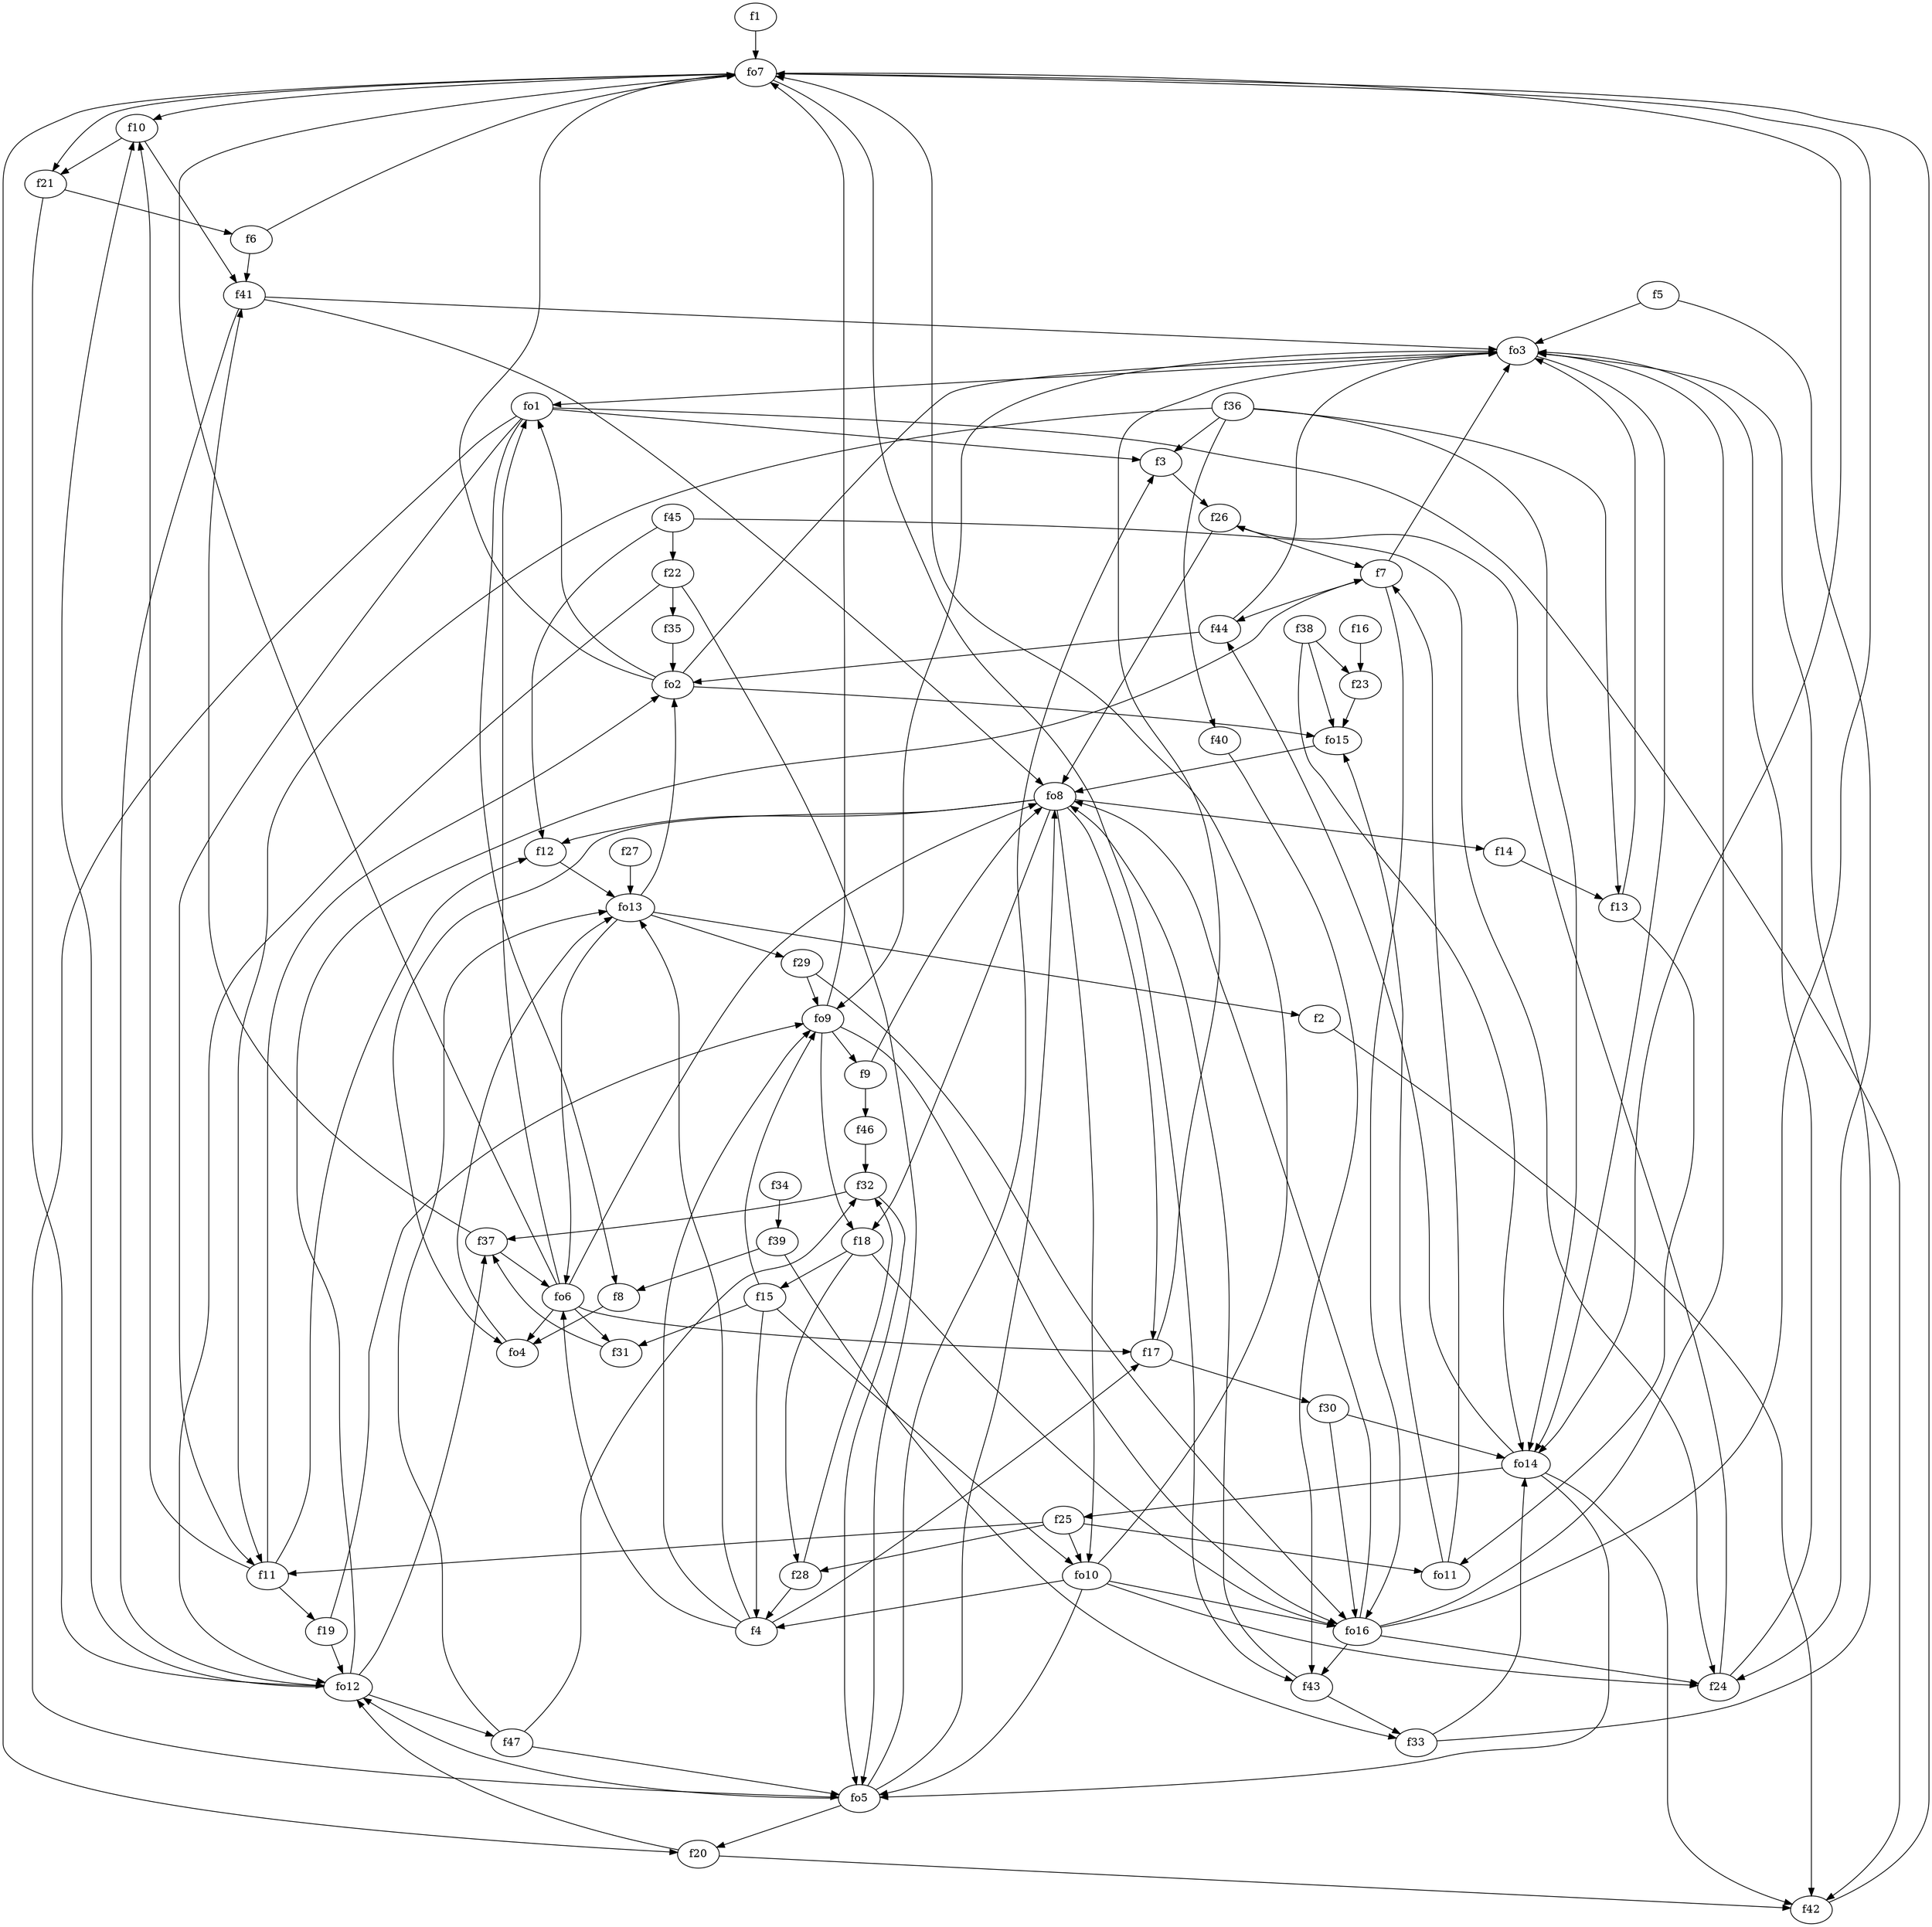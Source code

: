 strict digraph  {
f1;
f2;
f3;
f4;
f5;
f6;
f7;
f8;
f9;
f10;
f11;
f12;
f13;
f14;
f15;
f16;
f17;
f18;
f19;
f20;
f21;
f22;
f23;
f24;
f25;
f26;
f27;
f28;
f29;
f30;
f31;
f32;
f33;
f34;
f35;
f36;
f37;
f38;
f39;
f40;
f41;
f42;
f43;
f44;
f45;
f46;
f47;
fo1;
fo2;
fo3;
fo4;
fo5;
fo6;
fo7;
fo8;
fo9;
fo10;
fo11;
fo12;
fo13;
fo14;
fo15;
fo16;
f1 -> fo7  [weight=2];
f2 -> f42  [weight=2];
f3 -> f26  [weight=2];
f4 -> f17  [weight=2];
f4 -> fo13  [weight=2];
f4 -> fo9  [weight=2];
f4 -> fo6  [weight=2];
f5 -> fo3  [weight=2];
f5 -> f24  [weight=2];
f6 -> fo7  [weight=2];
f6 -> f41  [weight=2];
f7 -> fo16  [weight=2];
f7 -> fo3  [weight=2];
f7 -> f44  [weight=2];
f8 -> fo4  [weight=2];
f9 -> f46  [weight=2];
f9 -> fo8  [weight=2];
f10 -> f41  [weight=2];
f10 -> f21  [weight=2];
f11 -> f12  [weight=2];
f11 -> fo2  [weight=2];
f11 -> f10  [weight=2];
f11 -> f19  [weight=2];
f12 -> fo13  [weight=2];
f13 -> fo11  [weight=2];
f13 -> fo3  [weight=2];
f14 -> f13  [weight=2];
f15 -> f31  [weight=2];
f15 -> f4  [weight=2];
f15 -> fo10  [weight=2];
f15 -> fo9  [weight=2];
f16 -> f23  [weight=2];
f17 -> f30  [weight=2];
f17 -> fo3  [weight=2];
f18 -> fo16  [weight=2];
f18 -> f15  [weight=2];
f18 -> f28  [weight=2];
f19 -> fo12  [weight=2];
f19 -> fo9  [weight=2];
f20 -> f42  [weight=2];
f20 -> fo12  [weight=2];
f21 -> f6  [weight=2];
f21 -> fo12  [weight=2];
f22 -> fo5  [weight=2];
f22 -> f35  [weight=2];
f22 -> fo12  [weight=2];
f23 -> fo15  [weight=2];
f24 -> f26  [weight=2];
f24 -> fo3  [weight=2];
f25 -> fo11  [weight=2];
f25 -> f28  [weight=2];
f25 -> f11  [weight=2];
f25 -> fo10  [weight=2];
f26 -> fo8  [weight=2];
f26 -> f7  [weight=2];
f27 -> fo13  [weight=2];
f28 -> f32  [weight=2];
f28 -> f4  [weight=2];
f29 -> fo9  [weight=2];
f29 -> fo16  [weight=2];
f30 -> fo16  [weight=2];
f30 -> fo14  [weight=2];
f31 -> f37  [weight=2];
f32 -> f37  [weight=2];
f32 -> fo5  [weight=2];
f33 -> fo14  [weight=2];
f33 -> fo3  [weight=2];
f34 -> f39  [weight=2];
f35 -> fo2  [weight=2];
f36 -> f11  [weight=2];
f36 -> fo14  [weight=2];
f36 -> f3  [weight=2];
f36 -> f13  [weight=2];
f36 -> f40  [weight=2];
f37 -> f41  [weight=2];
f37 -> fo6  [weight=2];
f38 -> f23  [weight=2];
f38 -> fo14  [weight=2];
f38 -> fo15  [weight=2];
f39 -> f8  [weight=2];
f39 -> f33  [weight=2];
f40 -> f43  [weight=2];
f41 -> fo3  [weight=2];
f41 -> fo8  [weight=2];
f41 -> fo12  [weight=2];
f42 -> fo7  [weight=2];
f43 -> fo8  [weight=2];
f43 -> f33  [weight=2];
f44 -> fo2  [weight=2];
f44 -> fo3  [weight=2];
f45 -> f12  [weight=2];
f45 -> f22  [weight=2];
f45 -> f24  [weight=2];
f46 -> f32  [weight=2];
f47 -> f32  [weight=2];
f47 -> fo13  [weight=2];
f47 -> fo5  [weight=2];
fo1 -> fo5  [weight=2];
fo1 -> f8  [weight=2];
fo1 -> f11  [weight=2];
fo1 -> f3  [weight=2];
fo1 -> f42  [weight=2];
fo2 -> fo15  [weight=2];
fo2 -> fo1  [weight=2];
fo2 -> fo7  [weight=2];
fo2 -> fo3  [weight=2];
fo3 -> fo9  [weight=2];
fo3 -> fo14  [weight=2];
fo3 -> fo1  [weight=2];
fo4 -> fo13  [weight=2];
fo5 -> fo12  [weight=2];
fo5 -> fo8  [weight=2];
fo5 -> f20  [weight=2];
fo5 -> f3  [weight=2];
fo6 -> f31  [weight=2];
fo6 -> f17  [weight=2];
fo6 -> fo8  [weight=2];
fo6 -> fo4  [weight=2];
fo6 -> fo1  [weight=2];
fo6 -> fo7  [weight=2];
fo7 -> fo14  [weight=2];
fo7 -> f20  [weight=2];
fo7 -> f10  [weight=2];
fo7 -> f43  [weight=2];
fo7 -> f21  [weight=2];
fo8 -> f17  [weight=2];
fo8 -> f14  [weight=2];
fo8 -> fo10  [weight=2];
fo8 -> f18  [weight=2];
fo8 -> fo4  [weight=2];
fo8 -> f12  [weight=2];
fo9 -> fo16  [weight=2];
fo9 -> f18  [weight=2];
fo9 -> f9  [weight=2];
fo9 -> fo7  [weight=2];
fo10 -> fo16  [weight=2];
fo10 -> f24  [weight=2];
fo10 -> fo5  [weight=2];
fo10 -> f4  [weight=2];
fo10 -> fo7  [weight=2];
fo11 -> f7  [weight=2];
fo11 -> fo15  [weight=2];
fo12 -> f37  [weight=2];
fo12 -> f10  [weight=2];
fo12 -> f47  [weight=2];
fo12 -> f7  [weight=2];
fo13 -> fo2  [weight=2];
fo13 -> fo6  [weight=2];
fo13 -> f2  [weight=2];
fo13 -> f29  [weight=2];
fo14 -> f42  [weight=2];
fo14 -> fo5  [weight=2];
fo14 -> f25  [weight=2];
fo14 -> f44  [weight=2];
fo15 -> fo8  [weight=2];
fo16 -> fo7  [weight=2];
fo16 -> fo3  [weight=2];
fo16 -> fo8  [weight=2];
fo16 -> f43  [weight=2];
fo16 -> f24  [weight=2];
}
